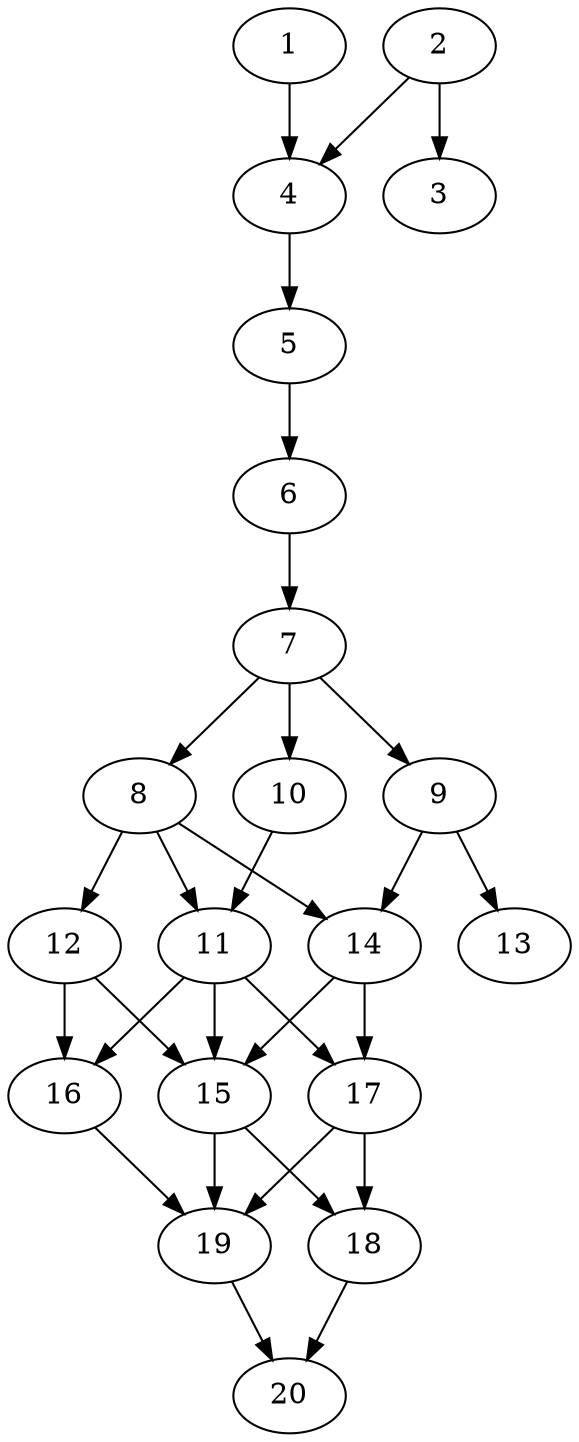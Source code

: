 // DAG automatically generated by daggen at Sat Jul 27 15:36:52 2019
// ./daggen --dot -n 20 --ccr 0.3 --fat 0.4 --regular 0.5 --density 0.8 --mindata 5242880 --maxdata 52428800 
digraph G {
  1 [size="27559253", alpha="0.13", expect_size="8267776"] 
  1 -> 4 [size ="8267776"]
  2 [size="70915413", alpha="0.11", expect_size="21274624"] 
  2 -> 3 [size ="21274624"]
  2 -> 4 [size ="21274624"]
  3 [size="58159787", alpha="0.16", expect_size="17447936"] 
  4 [size="174052693", alpha="0.07", expect_size="52215808"] 
  4 -> 5 [size ="52215808"]
  5 [size="29863253", alpha="0.19", expect_size="8958976"] 
  5 -> 6 [size ="8958976"]
  6 [size="56309760", alpha="0.09", expect_size="16892928"] 
  6 -> 7 [size ="16892928"]
  7 [size="121364480", alpha="0.14", expect_size="36409344"] 
  7 -> 8 [size ="36409344"]
  7 -> 9 [size ="36409344"]
  7 -> 10 [size ="36409344"]
  8 [size="42659840", alpha="0.16", expect_size="12797952"] 
  8 -> 11 [size ="12797952"]
  8 -> 12 [size ="12797952"]
  8 -> 14 [size ="12797952"]
  9 [size="46605653", alpha="0.09", expect_size="13981696"] 
  9 -> 13 [size ="13981696"]
  9 -> 14 [size ="13981696"]
  10 [size="34153813", alpha="0.18", expect_size="10246144"] 
  10 -> 11 [size ="10246144"]
  11 [size="172977493", alpha="0.09", expect_size="51893248"] 
  11 -> 15 [size ="51893248"]
  11 -> 16 [size ="51893248"]
  11 -> 17 [size ="51893248"]
  12 [size="119091200", alpha="0.02", expect_size="35727360"] 
  12 -> 15 [size ="35727360"]
  12 -> 16 [size ="35727360"]
  13 [size="46056107", alpha="0.04", expect_size="13816832"] 
  14 [size="173643093", alpha="0.12", expect_size="52092928"] 
  14 -> 15 [size ="52092928"]
  14 -> 17 [size ="52092928"]
  15 [size="67515733", alpha="0.12", expect_size="20254720"] 
  15 -> 18 [size ="20254720"]
  15 -> 19 [size ="20254720"]
  16 [size="56401920", alpha="0.04", expect_size="16920576"] 
  16 -> 19 [size ="16920576"]
  17 [size="128447147", alpha="0.06", expect_size="38534144"] 
  17 -> 18 [size ="38534144"]
  17 -> 19 [size ="38534144"]
  18 [size="80800427", alpha="0.13", expect_size="24240128"] 
  18 -> 20 [size ="24240128"]
  19 [size="48616107", alpha="0.02", expect_size="14584832"] 
  19 -> 20 [size ="14584832"]
  20 [size="119354027", alpha="0.07", expect_size="35806208"] 
}
